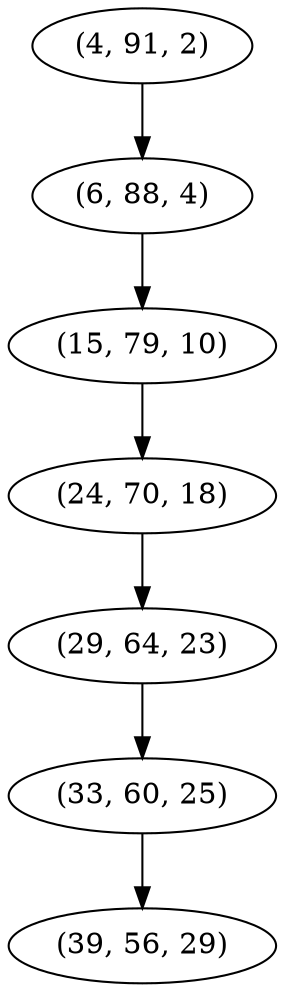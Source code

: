 digraph tree {
    "(4, 91, 2)";
    "(6, 88, 4)";
    "(15, 79, 10)";
    "(24, 70, 18)";
    "(29, 64, 23)";
    "(33, 60, 25)";
    "(39, 56, 29)";
    "(4, 91, 2)" -> "(6, 88, 4)";
    "(6, 88, 4)" -> "(15, 79, 10)";
    "(15, 79, 10)" -> "(24, 70, 18)";
    "(24, 70, 18)" -> "(29, 64, 23)";
    "(29, 64, 23)" -> "(33, 60, 25)";
    "(33, 60, 25)" -> "(39, 56, 29)";
}
